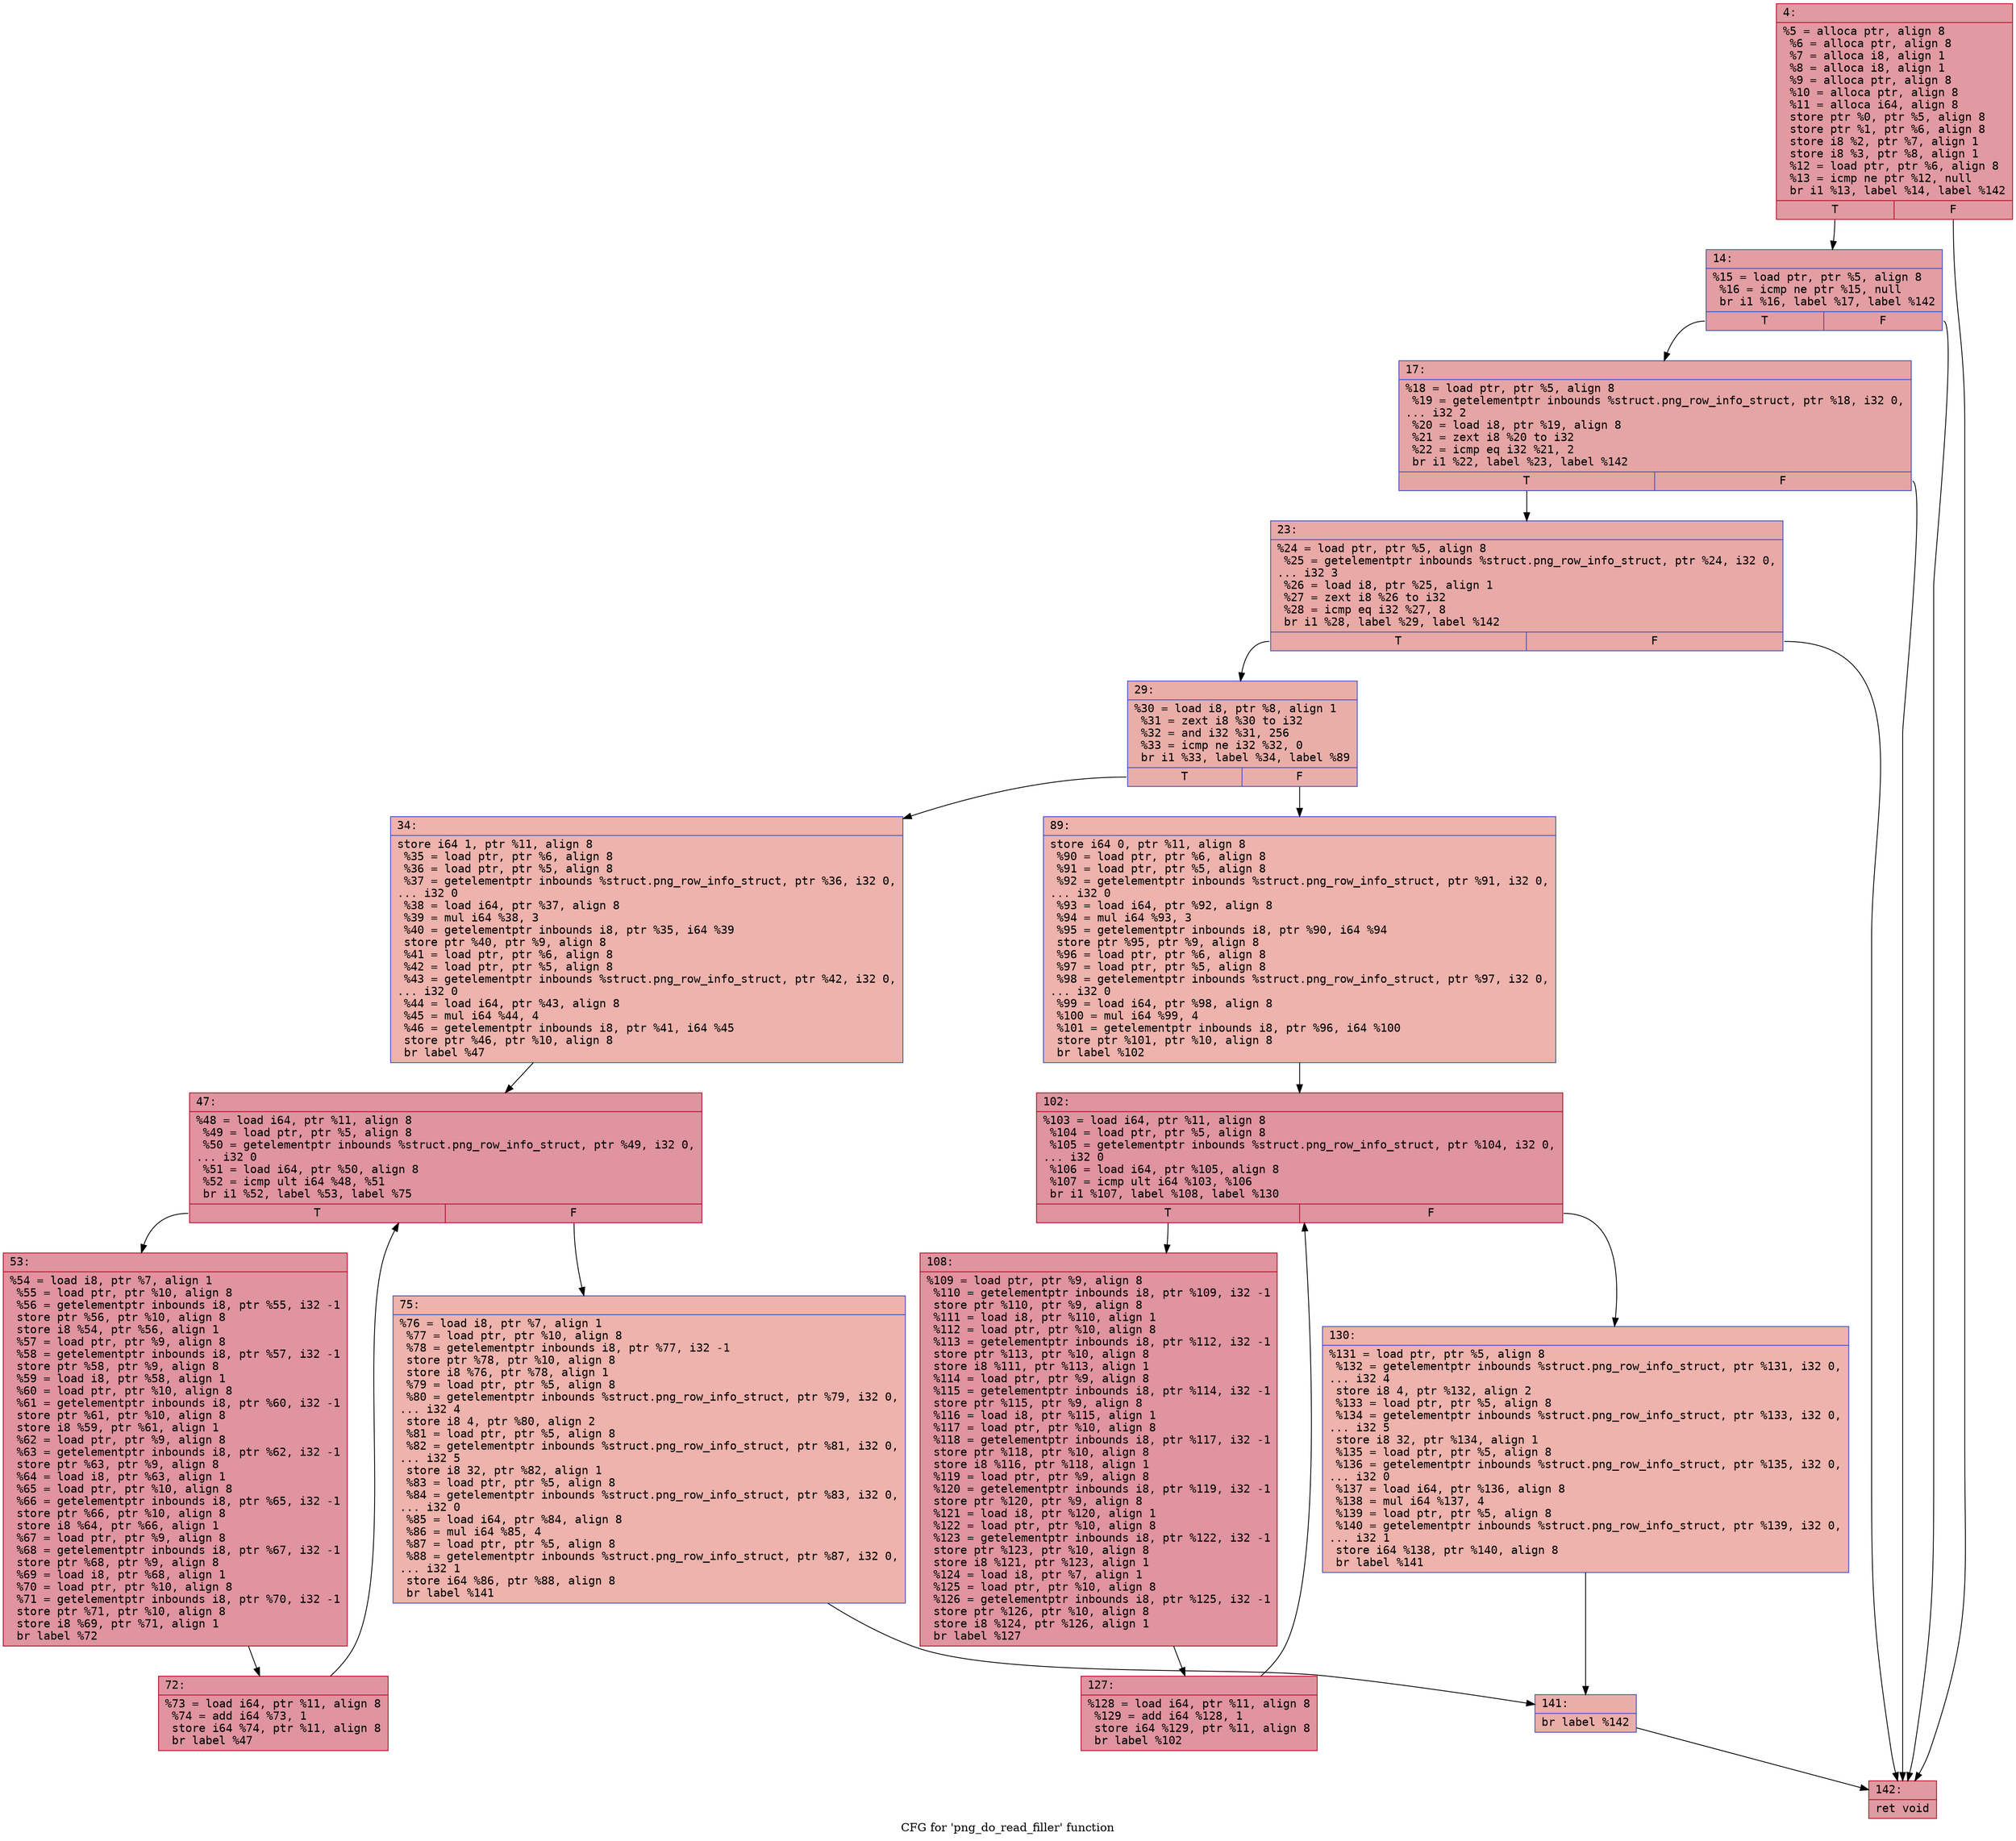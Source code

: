 digraph "CFG for 'png_do_read_filler' function" {
	label="CFG for 'png_do_read_filler' function";

	Node0x600000da3a70 [shape=record,color="#b70d28ff", style=filled, fillcolor="#bb1b2c70" fontname="Courier",label="{4:\l|  %5 = alloca ptr, align 8\l  %6 = alloca ptr, align 8\l  %7 = alloca i8, align 1\l  %8 = alloca i8, align 1\l  %9 = alloca ptr, align 8\l  %10 = alloca ptr, align 8\l  %11 = alloca i64, align 8\l  store ptr %0, ptr %5, align 8\l  store ptr %1, ptr %6, align 8\l  store i8 %2, ptr %7, align 1\l  store i8 %3, ptr %8, align 1\l  %12 = load ptr, ptr %6, align 8\l  %13 = icmp ne ptr %12, null\l  br i1 %13, label %14, label %142\l|{<s0>T|<s1>F}}"];
	Node0x600000da3a70:s0 -> Node0x600000da3ac0[tooltip="4 -> 14\nProbability 62.50%" ];
	Node0x600000da3a70:s1 -> Node0x600000da3f70[tooltip="4 -> 142\nProbability 37.50%" ];
	Node0x600000da3ac0 [shape=record,color="#3d50c3ff", style=filled, fillcolor="#be242e70" fontname="Courier",label="{14:\l|  %15 = load ptr, ptr %5, align 8\l  %16 = icmp ne ptr %15, null\l  br i1 %16, label %17, label %142\l|{<s0>T|<s1>F}}"];
	Node0x600000da3ac0:s0 -> Node0x600000da3b10[tooltip="14 -> 17\nProbability 62.50%" ];
	Node0x600000da3ac0:s1 -> Node0x600000da3f70[tooltip="14 -> 142\nProbability 37.50%" ];
	Node0x600000da3b10 [shape=record,color="#3d50c3ff", style=filled, fillcolor="#c5333470" fontname="Courier",label="{17:\l|  %18 = load ptr, ptr %5, align 8\l  %19 = getelementptr inbounds %struct.png_row_info_struct, ptr %18, i32 0,\l... i32 2\l  %20 = load i8, ptr %19, align 8\l  %21 = zext i8 %20 to i32\l  %22 = icmp eq i32 %21, 2\l  br i1 %22, label %23, label %142\l|{<s0>T|<s1>F}}"];
	Node0x600000da3b10:s0 -> Node0x600000da3b60[tooltip="17 -> 23\nProbability 50.00%" ];
	Node0x600000da3b10:s1 -> Node0x600000da3f70[tooltip="17 -> 142\nProbability 50.00%" ];
	Node0x600000da3b60 [shape=record,color="#3d50c3ff", style=filled, fillcolor="#ca3b3770" fontname="Courier",label="{23:\l|  %24 = load ptr, ptr %5, align 8\l  %25 = getelementptr inbounds %struct.png_row_info_struct, ptr %24, i32 0,\l... i32 3\l  %26 = load i8, ptr %25, align 1\l  %27 = zext i8 %26 to i32\l  %28 = icmp eq i32 %27, 8\l  br i1 %28, label %29, label %142\l|{<s0>T|<s1>F}}"];
	Node0x600000da3b60:s0 -> Node0x600000da3bb0[tooltip="23 -> 29\nProbability 50.00%" ];
	Node0x600000da3b60:s1 -> Node0x600000da3f70[tooltip="23 -> 142\nProbability 50.00%" ];
	Node0x600000da3bb0 [shape=record,color="#3d50c3ff", style=filled, fillcolor="#d0473d70" fontname="Courier",label="{29:\l|  %30 = load i8, ptr %8, align 1\l  %31 = zext i8 %30 to i32\l  %32 = and i32 %31, 256\l  %33 = icmp ne i32 %32, 0\l  br i1 %33, label %34, label %89\l|{<s0>T|<s1>F}}"];
	Node0x600000da3bb0:s0 -> Node0x600000da3c00[tooltip="29 -> 34\nProbability 50.00%" ];
	Node0x600000da3bb0:s1 -> Node0x600000da3d90[tooltip="29 -> 89\nProbability 50.00%" ];
	Node0x600000da3c00 [shape=record,color="#3d50c3ff", style=filled, fillcolor="#d6524470" fontname="Courier",label="{34:\l|  store i64 1, ptr %11, align 8\l  %35 = load ptr, ptr %6, align 8\l  %36 = load ptr, ptr %5, align 8\l  %37 = getelementptr inbounds %struct.png_row_info_struct, ptr %36, i32 0,\l... i32 0\l  %38 = load i64, ptr %37, align 8\l  %39 = mul i64 %38, 3\l  %40 = getelementptr inbounds i8, ptr %35, i64 %39\l  store ptr %40, ptr %9, align 8\l  %41 = load ptr, ptr %6, align 8\l  %42 = load ptr, ptr %5, align 8\l  %43 = getelementptr inbounds %struct.png_row_info_struct, ptr %42, i32 0,\l... i32 0\l  %44 = load i64, ptr %43, align 8\l  %45 = mul i64 %44, 4\l  %46 = getelementptr inbounds i8, ptr %41, i64 %45\l  store ptr %46, ptr %10, align 8\l  br label %47\l}"];
	Node0x600000da3c00 -> Node0x600000da3c50[tooltip="34 -> 47\nProbability 100.00%" ];
	Node0x600000da3c50 [shape=record,color="#b70d28ff", style=filled, fillcolor="#b70d2870" fontname="Courier",label="{47:\l|  %48 = load i64, ptr %11, align 8\l  %49 = load ptr, ptr %5, align 8\l  %50 = getelementptr inbounds %struct.png_row_info_struct, ptr %49, i32 0,\l... i32 0\l  %51 = load i64, ptr %50, align 8\l  %52 = icmp ult i64 %48, %51\l  br i1 %52, label %53, label %75\l|{<s0>T|<s1>F}}"];
	Node0x600000da3c50:s0 -> Node0x600000da3ca0[tooltip="47 -> 53\nProbability 96.88%" ];
	Node0x600000da3c50:s1 -> Node0x600000da3d40[tooltip="47 -> 75\nProbability 3.12%" ];
	Node0x600000da3ca0 [shape=record,color="#b70d28ff", style=filled, fillcolor="#b70d2870" fontname="Courier",label="{53:\l|  %54 = load i8, ptr %7, align 1\l  %55 = load ptr, ptr %10, align 8\l  %56 = getelementptr inbounds i8, ptr %55, i32 -1\l  store ptr %56, ptr %10, align 8\l  store i8 %54, ptr %56, align 1\l  %57 = load ptr, ptr %9, align 8\l  %58 = getelementptr inbounds i8, ptr %57, i32 -1\l  store ptr %58, ptr %9, align 8\l  %59 = load i8, ptr %58, align 1\l  %60 = load ptr, ptr %10, align 8\l  %61 = getelementptr inbounds i8, ptr %60, i32 -1\l  store ptr %61, ptr %10, align 8\l  store i8 %59, ptr %61, align 1\l  %62 = load ptr, ptr %9, align 8\l  %63 = getelementptr inbounds i8, ptr %62, i32 -1\l  store ptr %63, ptr %9, align 8\l  %64 = load i8, ptr %63, align 1\l  %65 = load ptr, ptr %10, align 8\l  %66 = getelementptr inbounds i8, ptr %65, i32 -1\l  store ptr %66, ptr %10, align 8\l  store i8 %64, ptr %66, align 1\l  %67 = load ptr, ptr %9, align 8\l  %68 = getelementptr inbounds i8, ptr %67, i32 -1\l  store ptr %68, ptr %9, align 8\l  %69 = load i8, ptr %68, align 1\l  %70 = load ptr, ptr %10, align 8\l  %71 = getelementptr inbounds i8, ptr %70, i32 -1\l  store ptr %71, ptr %10, align 8\l  store i8 %69, ptr %71, align 1\l  br label %72\l}"];
	Node0x600000da3ca0 -> Node0x600000da3cf0[tooltip="53 -> 72\nProbability 100.00%" ];
	Node0x600000da3cf0 [shape=record,color="#b70d28ff", style=filled, fillcolor="#b70d2870" fontname="Courier",label="{72:\l|  %73 = load i64, ptr %11, align 8\l  %74 = add i64 %73, 1\l  store i64 %74, ptr %11, align 8\l  br label %47\l}"];
	Node0x600000da3cf0 -> Node0x600000da3c50[tooltip="72 -> 47\nProbability 100.00%" ];
	Node0x600000da3d40 [shape=record,color="#3d50c3ff", style=filled, fillcolor="#d6524470" fontname="Courier",label="{75:\l|  %76 = load i8, ptr %7, align 1\l  %77 = load ptr, ptr %10, align 8\l  %78 = getelementptr inbounds i8, ptr %77, i32 -1\l  store ptr %78, ptr %10, align 8\l  store i8 %76, ptr %78, align 1\l  %79 = load ptr, ptr %5, align 8\l  %80 = getelementptr inbounds %struct.png_row_info_struct, ptr %79, i32 0,\l... i32 4\l  store i8 4, ptr %80, align 2\l  %81 = load ptr, ptr %5, align 8\l  %82 = getelementptr inbounds %struct.png_row_info_struct, ptr %81, i32 0,\l... i32 5\l  store i8 32, ptr %82, align 1\l  %83 = load ptr, ptr %5, align 8\l  %84 = getelementptr inbounds %struct.png_row_info_struct, ptr %83, i32 0,\l... i32 0\l  %85 = load i64, ptr %84, align 8\l  %86 = mul i64 %85, 4\l  %87 = load ptr, ptr %5, align 8\l  %88 = getelementptr inbounds %struct.png_row_info_struct, ptr %87, i32 0,\l... i32 1\l  store i64 %86, ptr %88, align 8\l  br label %141\l}"];
	Node0x600000da3d40 -> Node0x600000da3f20[tooltip="75 -> 141\nProbability 100.00%" ];
	Node0x600000da3d90 [shape=record,color="#3d50c3ff", style=filled, fillcolor="#d6524470" fontname="Courier",label="{89:\l|  store i64 0, ptr %11, align 8\l  %90 = load ptr, ptr %6, align 8\l  %91 = load ptr, ptr %5, align 8\l  %92 = getelementptr inbounds %struct.png_row_info_struct, ptr %91, i32 0,\l... i32 0\l  %93 = load i64, ptr %92, align 8\l  %94 = mul i64 %93, 3\l  %95 = getelementptr inbounds i8, ptr %90, i64 %94\l  store ptr %95, ptr %9, align 8\l  %96 = load ptr, ptr %6, align 8\l  %97 = load ptr, ptr %5, align 8\l  %98 = getelementptr inbounds %struct.png_row_info_struct, ptr %97, i32 0,\l... i32 0\l  %99 = load i64, ptr %98, align 8\l  %100 = mul i64 %99, 4\l  %101 = getelementptr inbounds i8, ptr %96, i64 %100\l  store ptr %101, ptr %10, align 8\l  br label %102\l}"];
	Node0x600000da3d90 -> Node0x600000da3de0[tooltip="89 -> 102\nProbability 100.00%" ];
	Node0x600000da3de0 [shape=record,color="#b70d28ff", style=filled, fillcolor="#b70d2870" fontname="Courier",label="{102:\l|  %103 = load i64, ptr %11, align 8\l  %104 = load ptr, ptr %5, align 8\l  %105 = getelementptr inbounds %struct.png_row_info_struct, ptr %104, i32 0,\l... i32 0\l  %106 = load i64, ptr %105, align 8\l  %107 = icmp ult i64 %103, %106\l  br i1 %107, label %108, label %130\l|{<s0>T|<s1>F}}"];
	Node0x600000da3de0:s0 -> Node0x600000da3e30[tooltip="102 -> 108\nProbability 96.88%" ];
	Node0x600000da3de0:s1 -> Node0x600000da3ed0[tooltip="102 -> 130\nProbability 3.12%" ];
	Node0x600000da3e30 [shape=record,color="#b70d28ff", style=filled, fillcolor="#b70d2870" fontname="Courier",label="{108:\l|  %109 = load ptr, ptr %9, align 8\l  %110 = getelementptr inbounds i8, ptr %109, i32 -1\l  store ptr %110, ptr %9, align 8\l  %111 = load i8, ptr %110, align 1\l  %112 = load ptr, ptr %10, align 8\l  %113 = getelementptr inbounds i8, ptr %112, i32 -1\l  store ptr %113, ptr %10, align 8\l  store i8 %111, ptr %113, align 1\l  %114 = load ptr, ptr %9, align 8\l  %115 = getelementptr inbounds i8, ptr %114, i32 -1\l  store ptr %115, ptr %9, align 8\l  %116 = load i8, ptr %115, align 1\l  %117 = load ptr, ptr %10, align 8\l  %118 = getelementptr inbounds i8, ptr %117, i32 -1\l  store ptr %118, ptr %10, align 8\l  store i8 %116, ptr %118, align 1\l  %119 = load ptr, ptr %9, align 8\l  %120 = getelementptr inbounds i8, ptr %119, i32 -1\l  store ptr %120, ptr %9, align 8\l  %121 = load i8, ptr %120, align 1\l  %122 = load ptr, ptr %10, align 8\l  %123 = getelementptr inbounds i8, ptr %122, i32 -1\l  store ptr %123, ptr %10, align 8\l  store i8 %121, ptr %123, align 1\l  %124 = load i8, ptr %7, align 1\l  %125 = load ptr, ptr %10, align 8\l  %126 = getelementptr inbounds i8, ptr %125, i32 -1\l  store ptr %126, ptr %10, align 8\l  store i8 %124, ptr %126, align 1\l  br label %127\l}"];
	Node0x600000da3e30 -> Node0x600000da3e80[tooltip="108 -> 127\nProbability 100.00%" ];
	Node0x600000da3e80 [shape=record,color="#b70d28ff", style=filled, fillcolor="#b70d2870" fontname="Courier",label="{127:\l|  %128 = load i64, ptr %11, align 8\l  %129 = add i64 %128, 1\l  store i64 %129, ptr %11, align 8\l  br label %102\l}"];
	Node0x600000da3e80 -> Node0x600000da3de0[tooltip="127 -> 102\nProbability 100.00%" ];
	Node0x600000da3ed0 [shape=record,color="#3d50c3ff", style=filled, fillcolor="#d6524470" fontname="Courier",label="{130:\l|  %131 = load ptr, ptr %5, align 8\l  %132 = getelementptr inbounds %struct.png_row_info_struct, ptr %131, i32 0,\l... i32 4\l  store i8 4, ptr %132, align 2\l  %133 = load ptr, ptr %5, align 8\l  %134 = getelementptr inbounds %struct.png_row_info_struct, ptr %133, i32 0,\l... i32 5\l  store i8 32, ptr %134, align 1\l  %135 = load ptr, ptr %5, align 8\l  %136 = getelementptr inbounds %struct.png_row_info_struct, ptr %135, i32 0,\l... i32 0\l  %137 = load i64, ptr %136, align 8\l  %138 = mul i64 %137, 4\l  %139 = load ptr, ptr %5, align 8\l  %140 = getelementptr inbounds %struct.png_row_info_struct, ptr %139, i32 0,\l... i32 1\l  store i64 %138, ptr %140, align 8\l  br label %141\l}"];
	Node0x600000da3ed0 -> Node0x600000da3f20[tooltip="130 -> 141\nProbability 100.00%" ];
	Node0x600000da3f20 [shape=record,color="#3d50c3ff", style=filled, fillcolor="#d0473d70" fontname="Courier",label="{141:\l|  br label %142\l}"];
	Node0x600000da3f20 -> Node0x600000da3f70[tooltip="141 -> 142\nProbability 100.00%" ];
	Node0x600000da3f70 [shape=record,color="#b70d28ff", style=filled, fillcolor="#bb1b2c70" fontname="Courier",label="{142:\l|  ret void\l}"];
}

